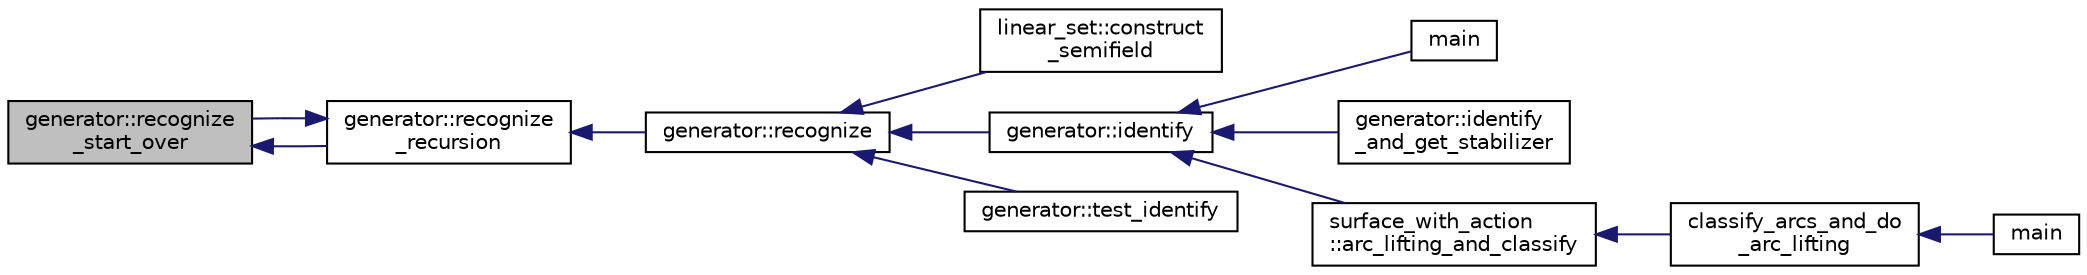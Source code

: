 digraph "generator::recognize_start_over"
{
  edge [fontname="Helvetica",fontsize="10",labelfontname="Helvetica",labelfontsize="10"];
  node [fontname="Helvetica",fontsize="10",shape=record];
  rankdir="LR";
  Node19900 [label="generator::recognize\l_start_over",height=0.2,width=0.4,color="black", fillcolor="grey75", style="filled", fontcolor="black"];
  Node19900 -> Node19901 [dir="back",color="midnightblue",fontsize="10",style="solid",fontname="Helvetica"];
  Node19901 [label="generator::recognize\l_recursion",height=0.2,width=0.4,color="black", fillcolor="white", style="filled",URL="$d7/d73/classgenerator.html#aaa01a7f679c27da5a9602b31c66d47ee"];
  Node19901 -> Node19900 [dir="back",color="midnightblue",fontsize="10",style="solid",fontname="Helvetica"];
  Node19901 -> Node19902 [dir="back",color="midnightblue",fontsize="10",style="solid",fontname="Helvetica"];
  Node19902 [label="generator::recognize",height=0.2,width=0.4,color="black", fillcolor="white", style="filled",URL="$d7/d73/classgenerator.html#af66181ff25114246dbf149f92772cc85"];
  Node19902 -> Node19903 [dir="back",color="midnightblue",fontsize="10",style="solid",fontname="Helvetica"];
  Node19903 [label="linear_set::construct\l_semifield",height=0.2,width=0.4,color="black", fillcolor="white", style="filled",URL="$dd/d86/classlinear__set.html#ab54b164771526ae8d687751aa2d1a9ce"];
  Node19902 -> Node19904 [dir="back",color="midnightblue",fontsize="10",style="solid",fontname="Helvetica"];
  Node19904 [label="generator::identify",height=0.2,width=0.4,color="black", fillcolor="white", style="filled",URL="$d7/d73/classgenerator.html#ae60de24262d09d0dd8224b86e74040f6"];
  Node19904 -> Node19905 [dir="back",color="midnightblue",fontsize="10",style="solid",fontname="Helvetica"];
  Node19905 [label="main",height=0.2,width=0.4,color="black", fillcolor="white", style="filled",URL="$de/d2d/graph_2graph_8_c.html#a217dbf8b442f20279ea00b898af96f52"];
  Node19904 -> Node19906 [dir="back",color="midnightblue",fontsize="10",style="solid",fontname="Helvetica"];
  Node19906 [label="generator::identify\l_and_get_stabilizer",height=0.2,width=0.4,color="black", fillcolor="white", style="filled",URL="$d7/d73/classgenerator.html#a7869a4ccc807a96d18fa5d535e74cf1e"];
  Node19904 -> Node19907 [dir="back",color="midnightblue",fontsize="10",style="solid",fontname="Helvetica"];
  Node19907 [label="surface_with_action\l::arc_lifting_and_classify",height=0.2,width=0.4,color="black", fillcolor="white", style="filled",URL="$d8/df9/classsurface__with__action.html#a62a3948f830c59e09ef94937650a07a4"];
  Node19907 -> Node19908 [dir="back",color="midnightblue",fontsize="10",style="solid",fontname="Helvetica"];
  Node19908 [label="classify_arcs_and_do\l_arc_lifting",height=0.2,width=0.4,color="black", fillcolor="white", style="filled",URL="$d6/dc3/arc__lifting__main_8_c.html#afdd7be16f16b8c71e9a72fe5f6a0b59c"];
  Node19908 -> Node19909 [dir="back",color="midnightblue",fontsize="10",style="solid",fontname="Helvetica"];
  Node19909 [label="main",height=0.2,width=0.4,color="black", fillcolor="white", style="filled",URL="$d6/dc3/arc__lifting__main_8_c.html#a217dbf8b442f20279ea00b898af96f52"];
  Node19902 -> Node19910 [dir="back",color="midnightblue",fontsize="10",style="solid",fontname="Helvetica"];
  Node19910 [label="generator::test_identify",height=0.2,width=0.4,color="black", fillcolor="white", style="filled",URL="$d7/d73/classgenerator.html#afe1191d7f525d0f1197ffc81c966c632"];
}
